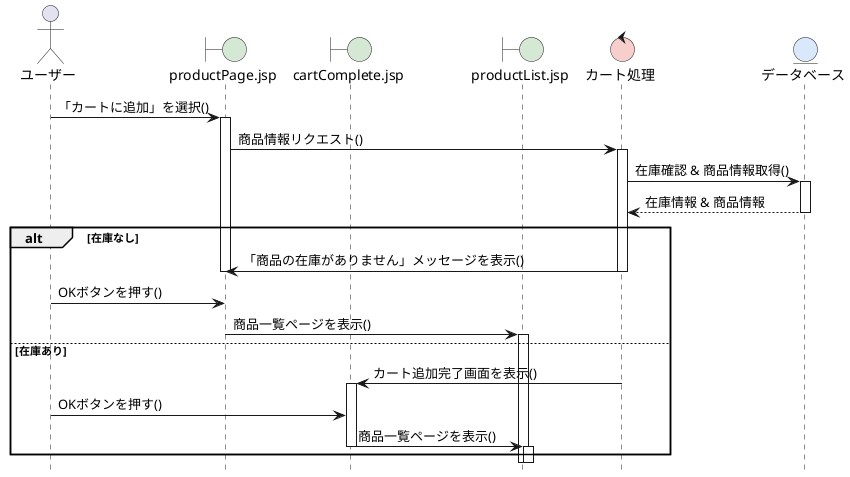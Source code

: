 @startuml Web訪問者システム-カート追加シーケンス図
hide footbox
skinparam boundaryBackgroundColor #D5E8D4
skinparam controlBackgroundColor  #F8CECC
skinparam entityBackgroundColor   #DAE8FC

actor ユーザー as U
boundary productPage.jsp as B1
boundary cartComplete.jsp as B2
boundary productList.jsp as B3
control カート処理 as C1
entity データベース as E

' 基本フロー
U -> B1: 「カートに追加」を選択()
activate B1

B1 -> C1: 商品情報リクエスト()
activate C1
C1 -> E: 在庫確認 & 商品情報取得()
activate E
E --> C1: 在庫情報 & 商品情報
deactivate E

alt 在庫なし
  C1 -> B1: 「商品の在庫がありません」メッセージを表示()
  deactivate C1
  deactivate B1
  U -> B1: OKボタンを押す()
  B1 -> B3: 商品一覧ページを表示()
  activate B3
else 在庫あり
  C1 -> B2: カート追加完了画面を表示()
  deactivate C1
  deactivate B1
  activate B2
  U -> B2: OKボタンを押す()
  B2 -> B3: 商品一覧ページを表示()
  deactivate B2
  activate B3
end

@enduml
